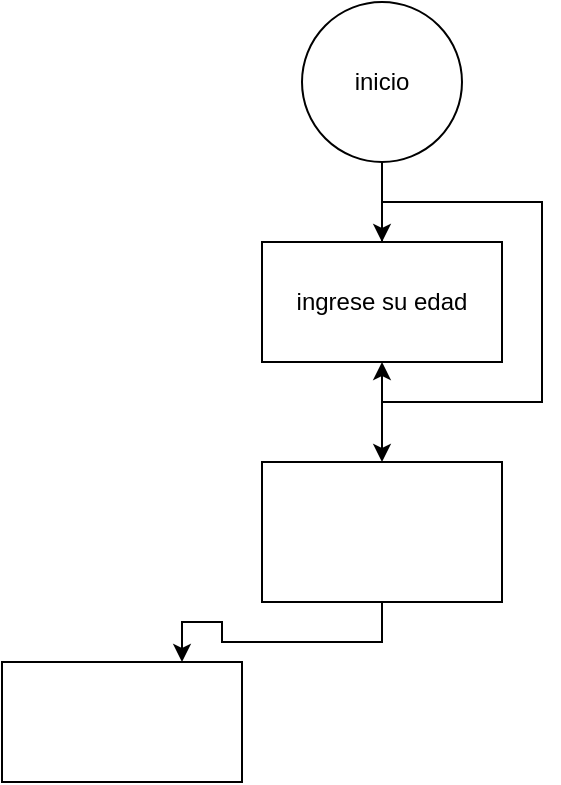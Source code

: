 <mxfile version="26.2.5">
  <diagram name="Página-1" id="juKM3Y2hDKRi9KVYekwO">
    <mxGraphModel dx="874" dy="465" grid="1" gridSize="10" guides="1" tooltips="1" connect="1" arrows="1" fold="1" page="1" pageScale="1" pageWidth="827" pageHeight="1169" math="0" shadow="0">
      <root>
        <mxCell id="0" />
        <mxCell id="1" parent="0" />
        <mxCell id="wJBXKiXj3oD-KRwwV6nq-1" value="inicio" style="ellipse;whiteSpace=wrap;html=1;aspect=fixed;" parent="1" vertex="1">
          <mxGeometry x="360" y="10" width="80" height="80" as="geometry" />
        </mxCell>
        <mxCell id="wJBXKiXj3oD-KRwwV6nq-2" value="ingrese su edad" style="rounded=0;whiteSpace=wrap;html=1;" parent="1" vertex="1">
          <mxGeometry x="340" y="130" width="120" height="60" as="geometry" />
        </mxCell>
        <mxCell id="wJBXKiXj3oD-KRwwV6nq-3" value="" style="endArrow=classic;html=1;rounded=0;exitX=0.5;exitY=1;exitDx=0;exitDy=0;entryX=0.5;entryY=0;entryDx=0;entryDy=0;" parent="1" source="wJBXKiXj3oD-KRwwV6nq-1" target="wJBXKiXj3oD-KRwwV6nq-2" edge="1">
          <mxGeometry width="50" height="50" relative="1" as="geometry">
            <mxPoint x="380" y="260" as="sourcePoint" />
            <mxPoint x="430" y="210" as="targetPoint" />
          </mxGeometry>
        </mxCell>
        <mxCell id="wJBXKiXj3oD-KRwwV6nq-4" value="" style="endArrow=classic;html=1;rounded=0;exitX=0.5;exitY=1;exitDx=0;exitDy=0;entryX=0.5;entryY=0;entryDx=0;entryDy=0;" parent="1" edge="1">
          <mxGeometry width="50" height="50" relative="1" as="geometry">
            <mxPoint x="400" y="200" as="sourcePoint" />
            <mxPoint x="400" y="240" as="targetPoint" />
          </mxGeometry>
        </mxCell>
        <mxCell id="wJBXKiXj3oD-KRwwV6nq-5" style="edgeStyle=orthogonalEdgeStyle;rounded=0;orthogonalLoop=1;jettySize=auto;html=1;entryX=0.5;entryY=1;entryDx=0;entryDy=0;" parent="1" source="wJBXKiXj3oD-KRwwV6nq-2" target="wJBXKiXj3oD-KRwwV6nq-2" edge="1">
          <mxGeometry relative="1" as="geometry" />
        </mxCell>
        <mxCell id="wJBXKiXj3oD-KRwwV6nq-8" style="edgeStyle=orthogonalEdgeStyle;rounded=0;orthogonalLoop=1;jettySize=auto;html=1;exitX=0.5;exitY=1;exitDx=0;exitDy=0;entryX=0.75;entryY=0;entryDx=0;entryDy=0;" parent="1" source="wJBXKiXj3oD-KRwwV6nq-6" target="wJBXKiXj3oD-KRwwV6nq-7" edge="1">
          <mxGeometry relative="1" as="geometry" />
        </mxCell>
        <mxCell id="wJBXKiXj3oD-KRwwV6nq-6" value="" style="rounded=0;whiteSpace=wrap;html=1;" parent="1" vertex="1">
          <mxGeometry x="340" y="240" width="120" height="70" as="geometry" />
        </mxCell>
        <mxCell id="wJBXKiXj3oD-KRwwV6nq-7" value="" style="rounded=0;whiteSpace=wrap;html=1;" parent="1" vertex="1">
          <mxGeometry x="210" y="340" width="120" height="60" as="geometry" />
        </mxCell>
      </root>
    </mxGraphModel>
  </diagram>
</mxfile>
